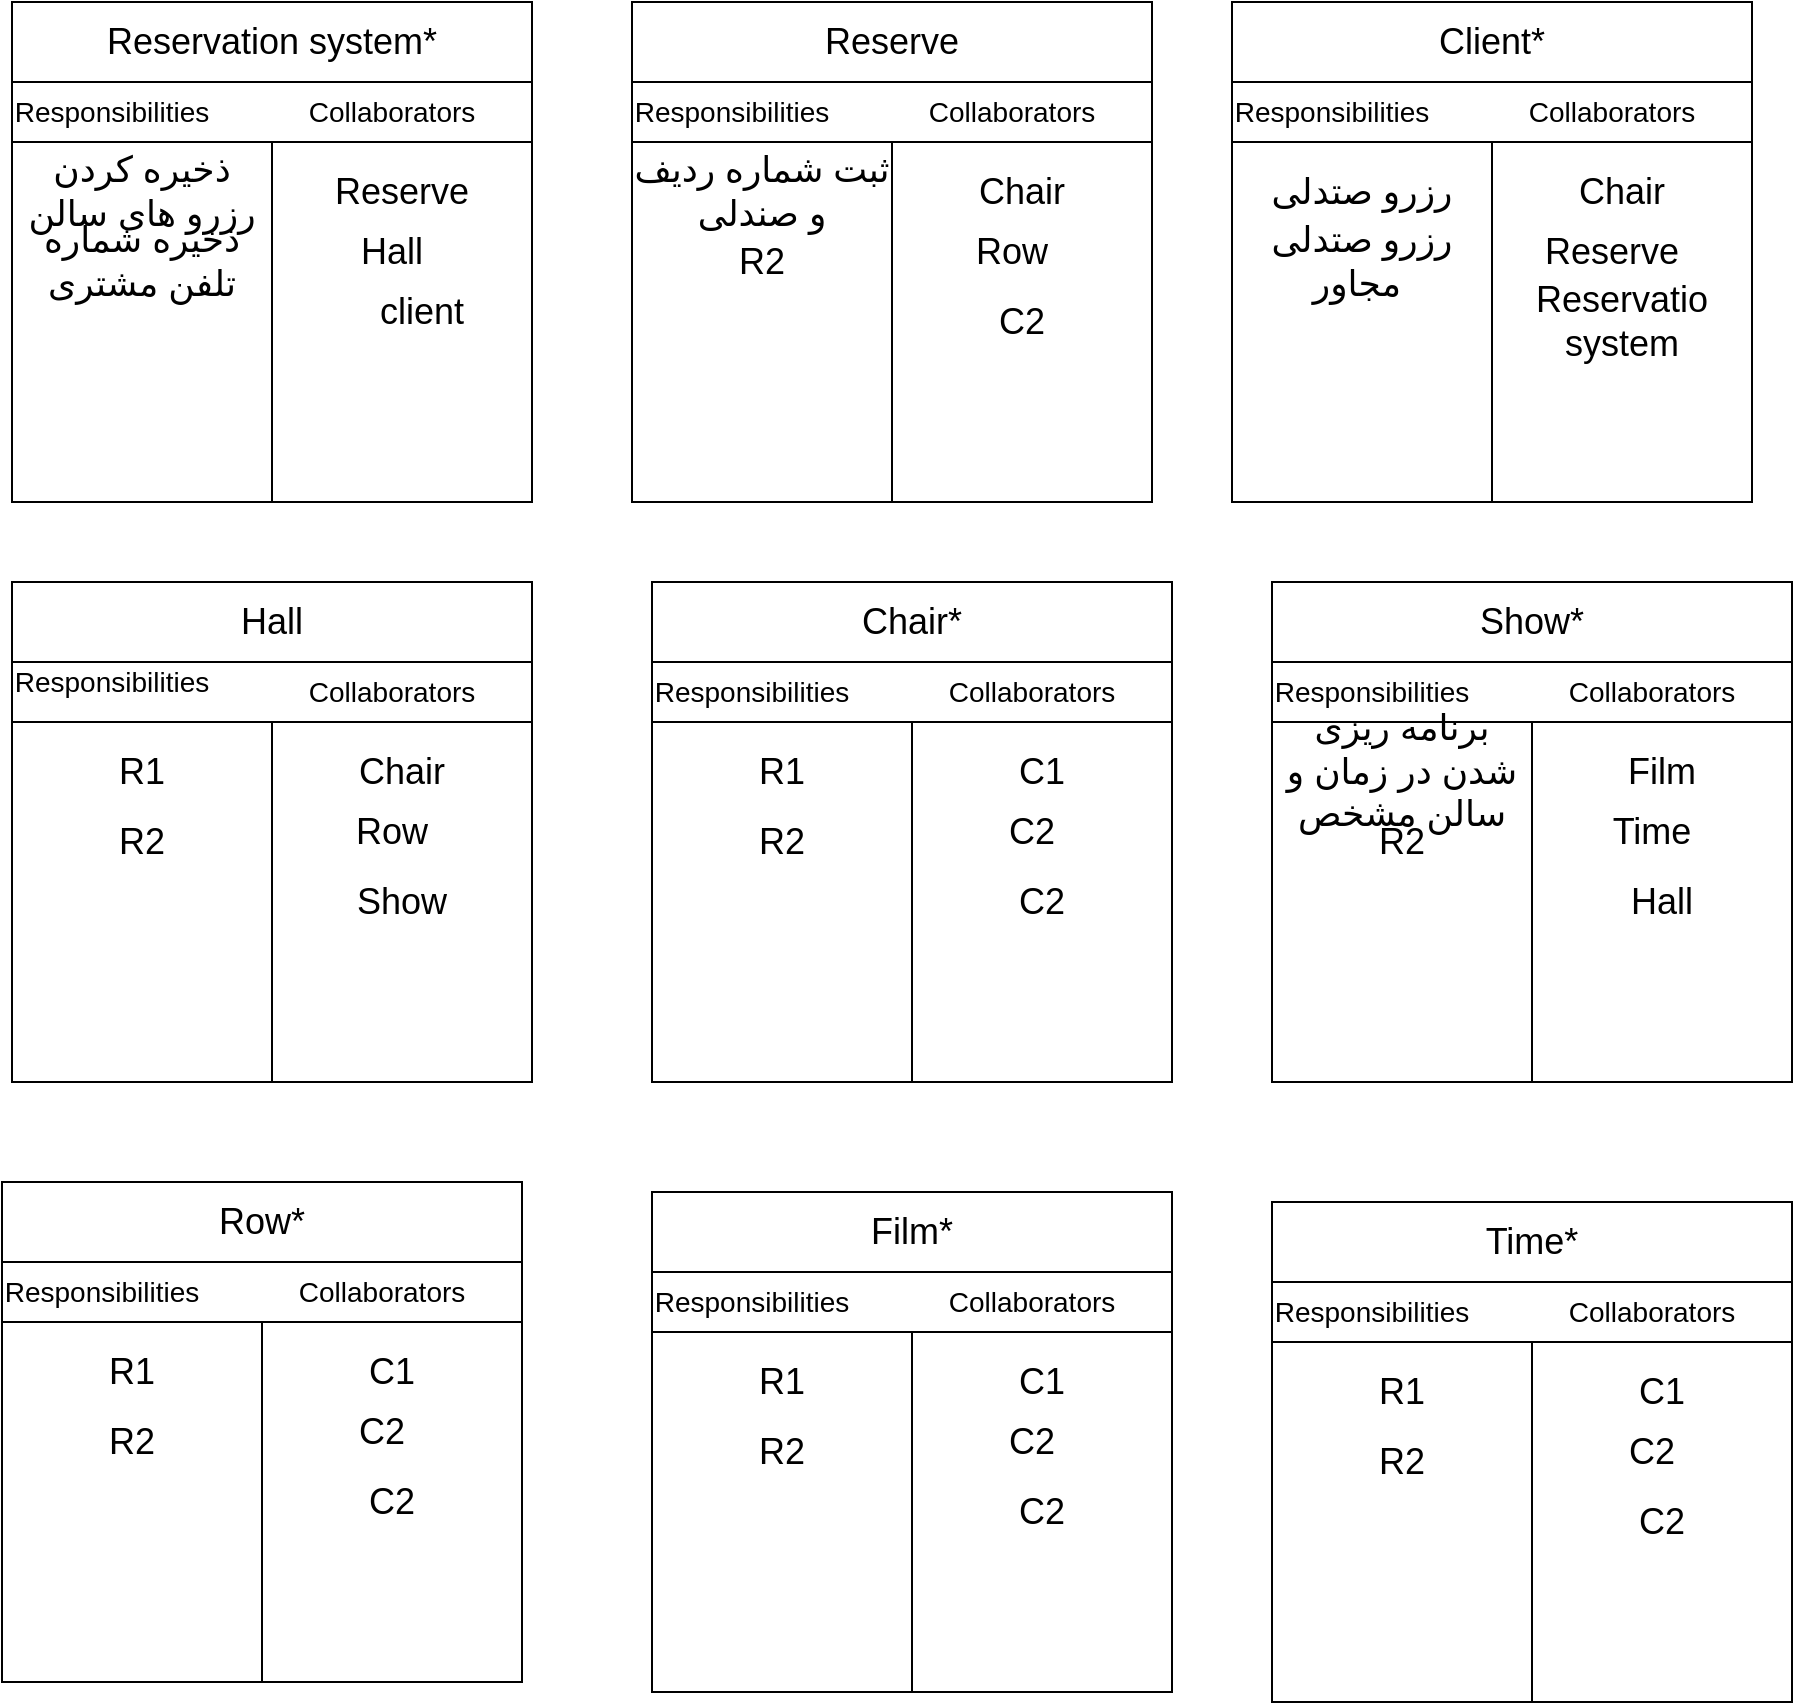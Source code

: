 <mxfile>
    <diagram id="VjPAeXvXJXWQ2Y_U2htf" name="Page-1">
        <mxGraphModel dx="1461" dy="662" grid="1" gridSize="10" guides="1" tooltips="1" connect="1" arrows="1" fold="1" page="1" pageScale="1" pageWidth="850" pageHeight="1100" math="0" shadow="0">
            <root>
                <mxCell id="0"/>
                <mxCell id="1" parent="0"/>
                <mxCell id="433" value="" style="rounded=0;whiteSpace=wrap;html=1;" vertex="1" parent="1">
                    <mxGeometry x="200" y="70" width="260" height="250" as="geometry"/>
                </mxCell>
                <mxCell id="434" value="&lt;font style=&quot;font-size: 18px;&quot;&gt;Reservation system*&lt;/font&gt;" style="rounded=0;whiteSpace=wrap;html=1;" vertex="1" parent="1">
                    <mxGeometry x="200" y="70" width="260" height="40" as="geometry"/>
                </mxCell>
                <mxCell id="435" value="&lt;font style=&quot;font-size: 14px;&quot;&gt;Responsibilities&lt;/font&gt;" style="text;html=1;align=center;verticalAlign=middle;whiteSpace=wrap;rounded=0;" vertex="1" parent="1">
                    <mxGeometry x="200" y="110" width="100" height="30" as="geometry"/>
                </mxCell>
                <mxCell id="436" value="" style="rounded=0;whiteSpace=wrap;html=1;" vertex="1" parent="1">
                    <mxGeometry x="200" y="140" width="130" height="180" as="geometry"/>
                </mxCell>
                <mxCell id="437" value="&lt;font style=&quot;font-size: 14px;&quot;&gt;Collaborators&lt;/font&gt;" style="text;html=1;align=center;verticalAlign=middle;whiteSpace=wrap;rounded=0;" vertex="1" parent="1">
                    <mxGeometry x="360" y="110" width="60" height="30" as="geometry"/>
                </mxCell>
                <mxCell id="438" value="" style="rounded=0;whiteSpace=wrap;html=1;" vertex="1" parent="1">
                    <mxGeometry x="330" y="140" width="130" height="180" as="geometry"/>
                </mxCell>
                <mxCell id="439" value="&lt;span style=&quot;font-size: 18px;&quot;&gt;ذخیره کردن رزرو های سالن&lt;/span&gt;" style="text;html=1;align=center;verticalAlign=middle;whiteSpace=wrap;rounded=0;shadow=0;" vertex="1" parent="1">
                    <mxGeometry x="200" y="150" width="130" height="30" as="geometry"/>
                </mxCell>
                <mxCell id="440" value="&lt;span style=&quot;font-size: 18px;&quot;&gt;Reserve&lt;/span&gt;" style="text;html=1;align=center;verticalAlign=middle;whiteSpace=wrap;rounded=0;" vertex="1" parent="1">
                    <mxGeometry x="330" y="150" width="130" height="30" as="geometry"/>
                </mxCell>
                <mxCell id="441" value="&lt;font style=&quot;font-size: 18px;&quot;&gt;Hall&lt;/font&gt;" style="text;html=1;align=center;verticalAlign=middle;whiteSpace=wrap;rounded=0;" vertex="1" parent="1">
                    <mxGeometry x="325" y="180" width="130" height="30" as="geometry"/>
                </mxCell>
                <mxCell id="442" value="&lt;span style=&quot;font-size: 18px;&quot;&gt;client&lt;/span&gt;" style="text;html=1;align=center;verticalAlign=middle;whiteSpace=wrap;rounded=0;" vertex="1" parent="1">
                    <mxGeometry x="340" y="210" width="130" height="30" as="geometry"/>
                </mxCell>
                <mxCell id="443" value="&lt;span style=&quot;font-size: 18px;&quot;&gt;ذخیره شماره تلفن مشتری&lt;/span&gt;" style="text;html=1;align=center;verticalAlign=middle;whiteSpace=wrap;rounded=0;shadow=0;" vertex="1" parent="1">
                    <mxGeometry x="200" y="185" width="130" height="30" as="geometry"/>
                </mxCell>
                <mxCell id="455" value="" style="rounded=0;whiteSpace=wrap;html=1;" vertex="1" parent="1">
                    <mxGeometry x="510" y="70" width="260" height="250" as="geometry"/>
                </mxCell>
                <mxCell id="456" value="&lt;font style=&quot;font-size: 18px;&quot;&gt;Reserve&lt;/font&gt;" style="rounded=0;whiteSpace=wrap;html=1;" vertex="1" parent="1">
                    <mxGeometry x="510" y="70" width="260" height="40" as="geometry"/>
                </mxCell>
                <mxCell id="457" value="&lt;font style=&quot;font-size: 14px;&quot;&gt;Responsibilities&lt;/font&gt;" style="text;html=1;align=center;verticalAlign=middle;whiteSpace=wrap;rounded=0;" vertex="1" parent="1">
                    <mxGeometry x="510" y="110" width="100" height="30" as="geometry"/>
                </mxCell>
                <mxCell id="458" value="" style="rounded=0;whiteSpace=wrap;html=1;" vertex="1" parent="1">
                    <mxGeometry x="510" y="140" width="130" height="180" as="geometry"/>
                </mxCell>
                <mxCell id="459" value="&lt;font style=&quot;font-size: 14px;&quot;&gt;Collaborators&lt;/font&gt;" style="text;html=1;align=center;verticalAlign=middle;whiteSpace=wrap;rounded=0;" vertex="1" parent="1">
                    <mxGeometry x="670" y="110" width="60" height="30" as="geometry"/>
                </mxCell>
                <mxCell id="460" value="" style="rounded=0;whiteSpace=wrap;html=1;" vertex="1" parent="1">
                    <mxGeometry x="640" y="140" width="130" height="180" as="geometry"/>
                </mxCell>
                <mxCell id="461" value="&lt;span style=&quot;font-size: 18px;&quot;&gt;ثبت شماره ردیف و صندلی&lt;/span&gt;" style="text;html=1;align=center;verticalAlign=middle;whiteSpace=wrap;rounded=0;shadow=0;" vertex="1" parent="1">
                    <mxGeometry x="510" y="150" width="130" height="30" as="geometry"/>
                </mxCell>
                <mxCell id="462" value="&lt;span style=&quot;font-size: 18px;&quot;&gt;Chair&lt;/span&gt;" style="text;html=1;align=center;verticalAlign=middle;whiteSpace=wrap;rounded=0;" vertex="1" parent="1">
                    <mxGeometry x="640" y="150" width="130" height="30" as="geometry"/>
                </mxCell>
                <mxCell id="463" value="&lt;font style=&quot;font-size: 18px;&quot;&gt;Row&lt;/font&gt;" style="text;html=1;align=center;verticalAlign=middle;whiteSpace=wrap;rounded=0;" vertex="1" parent="1">
                    <mxGeometry x="635" y="180" width="130" height="30" as="geometry"/>
                </mxCell>
                <mxCell id="464" value="&lt;font style=&quot;font-size: 18px;&quot;&gt;C2&lt;/font&gt;" style="text;html=1;align=center;verticalAlign=middle;whiteSpace=wrap;rounded=0;" vertex="1" parent="1">
                    <mxGeometry x="640" y="215" width="130" height="30" as="geometry"/>
                </mxCell>
                <mxCell id="465" value="&lt;span style=&quot;font-size: 18px;&quot;&gt;R2&lt;/span&gt;" style="text;html=1;align=center;verticalAlign=middle;whiteSpace=wrap;rounded=0;shadow=0;" vertex="1" parent="1">
                    <mxGeometry x="510" y="185" width="130" height="30" as="geometry"/>
                </mxCell>
                <mxCell id="466" value="" style="rounded=0;whiteSpace=wrap;html=1;" vertex="1" parent="1">
                    <mxGeometry x="200" y="360" width="260" height="250" as="geometry"/>
                </mxCell>
                <mxCell id="467" value="&lt;font style=&quot;font-size: 18px;&quot;&gt;Hall&lt;/font&gt;" style="rounded=0;whiteSpace=wrap;html=1;" vertex="1" parent="1">
                    <mxGeometry x="200" y="360" width="260" height="40" as="geometry"/>
                </mxCell>
                <mxCell id="468" value="&lt;font style=&quot;font-size: 14px;&quot;&gt;Responsibilities&lt;/font&gt;" style="text;html=1;align=center;verticalAlign=middle;whiteSpace=wrap;rounded=0;" vertex="1" parent="1">
                    <mxGeometry x="210" y="390" width="80" height="40" as="geometry"/>
                </mxCell>
                <mxCell id="469" value="" style="rounded=0;whiteSpace=wrap;html=1;" vertex="1" parent="1">
                    <mxGeometry x="200" y="430" width="130" height="180" as="geometry"/>
                </mxCell>
                <mxCell id="470" value="&lt;font style=&quot;font-size: 14px;&quot;&gt;Collaborators&lt;/font&gt;" style="text;html=1;align=center;verticalAlign=middle;whiteSpace=wrap;rounded=0;" vertex="1" parent="1">
                    <mxGeometry x="360" y="400" width="60" height="30" as="geometry"/>
                </mxCell>
                <mxCell id="471" value="" style="rounded=0;whiteSpace=wrap;html=1;" vertex="1" parent="1">
                    <mxGeometry x="330" y="430" width="130" height="180" as="geometry"/>
                </mxCell>
                <mxCell id="472" value="&lt;font style=&quot;font-size: 18px;&quot;&gt;R1&lt;/font&gt;" style="text;html=1;align=center;verticalAlign=middle;whiteSpace=wrap;rounded=0;shadow=0;" vertex="1" parent="1">
                    <mxGeometry x="200" y="440" width="130" height="30" as="geometry"/>
                </mxCell>
                <mxCell id="473" value="&lt;span style=&quot;font-size: 18px;&quot;&gt;Chair&lt;/span&gt;" style="text;html=1;align=center;verticalAlign=middle;whiteSpace=wrap;rounded=0;" vertex="1" parent="1">
                    <mxGeometry x="330" y="440" width="130" height="30" as="geometry"/>
                </mxCell>
                <mxCell id="474" value="&lt;font style=&quot;font-size: 18px;&quot;&gt;Row&lt;/font&gt;" style="text;html=1;align=center;verticalAlign=middle;whiteSpace=wrap;rounded=0;" vertex="1" parent="1">
                    <mxGeometry x="325" y="470" width="130" height="30" as="geometry"/>
                </mxCell>
                <mxCell id="475" value="&lt;span style=&quot;font-size: 18px;&quot;&gt;Show&lt;/span&gt;" style="text;html=1;align=center;verticalAlign=middle;whiteSpace=wrap;rounded=0;" vertex="1" parent="1">
                    <mxGeometry x="330" y="505" width="130" height="30" as="geometry"/>
                </mxCell>
                <mxCell id="476" value="&lt;span style=&quot;font-size: 18px;&quot;&gt;R2&lt;/span&gt;" style="text;html=1;align=center;verticalAlign=middle;whiteSpace=wrap;rounded=0;shadow=0;" vertex="1" parent="1">
                    <mxGeometry x="200" y="475" width="130" height="30" as="geometry"/>
                </mxCell>
                <mxCell id="477" value="" style="rounded=0;whiteSpace=wrap;html=1;" vertex="1" parent="1">
                    <mxGeometry x="520" y="360" width="260" height="250" as="geometry"/>
                </mxCell>
                <mxCell id="478" value="&lt;font style=&quot;font-size: 18px;&quot;&gt;Chair*&lt;/font&gt;" style="rounded=0;whiteSpace=wrap;html=1;" vertex="1" parent="1">
                    <mxGeometry x="520" y="360" width="260" height="40" as="geometry"/>
                </mxCell>
                <mxCell id="479" value="&lt;font style=&quot;font-size: 14px;&quot;&gt;Responsibilities&lt;/font&gt;" style="text;html=1;align=center;verticalAlign=middle;whiteSpace=wrap;rounded=0;" vertex="1" parent="1">
                    <mxGeometry x="520" y="400" width="100" height="30" as="geometry"/>
                </mxCell>
                <mxCell id="480" value="" style="rounded=0;whiteSpace=wrap;html=1;" vertex="1" parent="1">
                    <mxGeometry x="520" y="430" width="130" height="180" as="geometry"/>
                </mxCell>
                <mxCell id="481" value="&lt;font style=&quot;font-size: 14px;&quot;&gt;Collaborators&lt;/font&gt;" style="text;html=1;align=center;verticalAlign=middle;whiteSpace=wrap;rounded=0;" vertex="1" parent="1">
                    <mxGeometry x="680" y="400" width="60" height="30" as="geometry"/>
                </mxCell>
                <mxCell id="482" value="" style="rounded=0;whiteSpace=wrap;html=1;" vertex="1" parent="1">
                    <mxGeometry x="650" y="430" width="130" height="180" as="geometry"/>
                </mxCell>
                <mxCell id="483" value="&lt;font style=&quot;font-size: 18px;&quot;&gt;R1&lt;/font&gt;" style="text;html=1;align=center;verticalAlign=middle;whiteSpace=wrap;rounded=0;shadow=0;" vertex="1" parent="1">
                    <mxGeometry x="520" y="440" width="130" height="30" as="geometry"/>
                </mxCell>
                <mxCell id="484" value="&lt;span style=&quot;font-size: 18px;&quot;&gt;C1&lt;/span&gt;" style="text;html=1;align=center;verticalAlign=middle;whiteSpace=wrap;rounded=0;" vertex="1" parent="1">
                    <mxGeometry x="650" y="440" width="130" height="30" as="geometry"/>
                </mxCell>
                <mxCell id="485" value="&lt;font style=&quot;font-size: 18px;&quot;&gt;C2&lt;/font&gt;" style="text;html=1;align=center;verticalAlign=middle;whiteSpace=wrap;rounded=0;" vertex="1" parent="1">
                    <mxGeometry x="645" y="470" width="130" height="30" as="geometry"/>
                </mxCell>
                <mxCell id="486" value="&lt;font style=&quot;font-size: 18px;&quot;&gt;C2&lt;/font&gt;" style="text;html=1;align=center;verticalAlign=middle;whiteSpace=wrap;rounded=0;" vertex="1" parent="1">
                    <mxGeometry x="650" y="505" width="130" height="30" as="geometry"/>
                </mxCell>
                <mxCell id="487" value="&lt;span style=&quot;font-size: 18px;&quot;&gt;R2&lt;/span&gt;" style="text;html=1;align=center;verticalAlign=middle;whiteSpace=wrap;rounded=0;shadow=0;" vertex="1" parent="1">
                    <mxGeometry x="520" y="475" width="130" height="30" as="geometry"/>
                </mxCell>
                <mxCell id="488" value="" style="rounded=0;whiteSpace=wrap;html=1;" vertex="1" parent="1">
                    <mxGeometry x="195" y="660" width="260" height="250" as="geometry"/>
                </mxCell>
                <mxCell id="489" value="&lt;font style=&quot;font-size: 18px;&quot;&gt;Row*&lt;/font&gt;" style="rounded=0;whiteSpace=wrap;html=1;" vertex="1" parent="1">
                    <mxGeometry x="195" y="660" width="260" height="40" as="geometry"/>
                </mxCell>
                <mxCell id="490" value="&lt;font style=&quot;font-size: 14px;&quot;&gt;Responsibilities&lt;/font&gt;" style="text;html=1;align=center;verticalAlign=middle;whiteSpace=wrap;rounded=0;" vertex="1" parent="1">
                    <mxGeometry x="195" y="700" width="100" height="30" as="geometry"/>
                </mxCell>
                <mxCell id="491" value="" style="rounded=0;whiteSpace=wrap;html=1;" vertex="1" parent="1">
                    <mxGeometry x="195" y="730" width="130" height="180" as="geometry"/>
                </mxCell>
                <mxCell id="492" value="&lt;font style=&quot;font-size: 14px;&quot;&gt;Collaborators&lt;/font&gt;" style="text;html=1;align=center;verticalAlign=middle;whiteSpace=wrap;rounded=0;" vertex="1" parent="1">
                    <mxGeometry x="355" y="700" width="60" height="30" as="geometry"/>
                </mxCell>
                <mxCell id="493" value="" style="rounded=0;whiteSpace=wrap;html=1;" vertex="1" parent="1">
                    <mxGeometry x="325" y="730" width="130" height="180" as="geometry"/>
                </mxCell>
                <mxCell id="494" value="&lt;font style=&quot;font-size: 18px;&quot;&gt;R1&lt;/font&gt;" style="text;html=1;align=center;verticalAlign=middle;whiteSpace=wrap;rounded=0;shadow=0;" vertex="1" parent="1">
                    <mxGeometry x="195" y="740" width="130" height="30" as="geometry"/>
                </mxCell>
                <mxCell id="495" value="&lt;span style=&quot;font-size: 18px;&quot;&gt;C1&lt;/span&gt;" style="text;html=1;align=center;verticalAlign=middle;whiteSpace=wrap;rounded=0;" vertex="1" parent="1">
                    <mxGeometry x="325" y="740" width="130" height="30" as="geometry"/>
                </mxCell>
                <mxCell id="496" value="&lt;font style=&quot;font-size: 18px;&quot;&gt;C2&lt;/font&gt;" style="text;html=1;align=center;verticalAlign=middle;whiteSpace=wrap;rounded=0;" vertex="1" parent="1">
                    <mxGeometry x="320" y="770" width="130" height="30" as="geometry"/>
                </mxCell>
                <mxCell id="497" value="&lt;font style=&quot;font-size: 18px;&quot;&gt;C2&lt;/font&gt;" style="text;html=1;align=center;verticalAlign=middle;whiteSpace=wrap;rounded=0;" vertex="1" parent="1">
                    <mxGeometry x="325" y="805" width="130" height="30" as="geometry"/>
                </mxCell>
                <mxCell id="498" value="&lt;span style=&quot;font-size: 18px;&quot;&gt;R2&lt;/span&gt;" style="text;html=1;align=center;verticalAlign=middle;whiteSpace=wrap;rounded=0;shadow=0;" vertex="1" parent="1">
                    <mxGeometry x="195" y="775" width="130" height="30" as="geometry"/>
                </mxCell>
                <mxCell id="499" value="" style="rounded=0;whiteSpace=wrap;html=1;" vertex="1" parent="1">
                    <mxGeometry x="810" y="70" width="260" height="250" as="geometry"/>
                </mxCell>
                <mxCell id="500" value="&lt;font style=&quot;font-size: 18px;&quot;&gt;Client*&lt;/font&gt;" style="rounded=0;whiteSpace=wrap;html=1;" vertex="1" parent="1">
                    <mxGeometry x="810" y="70" width="260" height="40" as="geometry"/>
                </mxCell>
                <mxCell id="501" value="&lt;font style=&quot;font-size: 14px;&quot;&gt;Responsibilities&lt;/font&gt;" style="text;html=1;align=center;verticalAlign=middle;whiteSpace=wrap;rounded=0;" vertex="1" parent="1">
                    <mxGeometry x="810" y="110" width="100" height="30" as="geometry"/>
                </mxCell>
                <mxCell id="502" value="" style="rounded=0;whiteSpace=wrap;html=1;" vertex="1" parent="1">
                    <mxGeometry x="810" y="140" width="130" height="180" as="geometry"/>
                </mxCell>
                <mxCell id="503" value="&lt;font style=&quot;font-size: 14px;&quot;&gt;Collaborators&lt;/font&gt;" style="text;html=1;align=center;verticalAlign=middle;whiteSpace=wrap;rounded=0;" vertex="1" parent="1">
                    <mxGeometry x="970" y="110" width="60" height="30" as="geometry"/>
                </mxCell>
                <mxCell id="504" value="" style="rounded=0;whiteSpace=wrap;html=1;" vertex="1" parent="1">
                    <mxGeometry x="940" y="140" width="130" height="180" as="geometry"/>
                </mxCell>
                <mxCell id="505" value="&lt;font style=&quot;font-size: 18px;&quot;&gt;رزرو صتدلی&lt;/font&gt;" style="text;html=1;align=center;verticalAlign=middle;whiteSpace=wrap;rounded=0;shadow=0;" vertex="1" parent="1">
                    <mxGeometry x="810" y="150" width="130" height="30" as="geometry"/>
                </mxCell>
                <mxCell id="506" value="&lt;span style=&quot;font-size: 18px;&quot;&gt;Chair&lt;/span&gt;" style="text;html=1;align=center;verticalAlign=middle;whiteSpace=wrap;rounded=0;" vertex="1" parent="1">
                    <mxGeometry x="940" y="150" width="130" height="30" as="geometry"/>
                </mxCell>
                <mxCell id="507" value="&lt;font style=&quot;font-size: 18px;&quot;&gt;Reserve&lt;/font&gt;" style="text;html=1;align=center;verticalAlign=middle;whiteSpace=wrap;rounded=0;" vertex="1" parent="1">
                    <mxGeometry x="935" y="180" width="130" height="30" as="geometry"/>
                </mxCell>
                <mxCell id="508" value="&lt;font style=&quot;font-size: 18px;&quot;&gt;Reservatio system&lt;/font&gt;" style="text;html=1;align=center;verticalAlign=middle;whiteSpace=wrap;rounded=0;" vertex="1" parent="1">
                    <mxGeometry x="940" y="215" width="130" height="30" as="geometry"/>
                </mxCell>
                <mxCell id="509" value="&lt;span style=&quot;font-size: 18px;&quot;&gt;رزرو صتدلی مجاور&amp;nbsp;&lt;/span&gt;" style="text;html=1;align=center;verticalAlign=middle;whiteSpace=wrap;rounded=0;shadow=0;" vertex="1" parent="1">
                    <mxGeometry x="810" y="185" width="130" height="30" as="geometry"/>
                </mxCell>
                <mxCell id="510" value="" style="rounded=0;whiteSpace=wrap;html=1;" vertex="1" parent="1">
                    <mxGeometry x="830" y="360" width="260" height="250" as="geometry"/>
                </mxCell>
                <mxCell id="511" value="&lt;span style=&quot;font-size: 18px;&quot;&gt;Show*&lt;/span&gt;" style="rounded=0;whiteSpace=wrap;html=1;" vertex="1" parent="1">
                    <mxGeometry x="830" y="360" width="260" height="40" as="geometry"/>
                </mxCell>
                <mxCell id="512" value="&lt;font style=&quot;font-size: 14px;&quot;&gt;Responsibilities&lt;/font&gt;" style="text;html=1;align=center;verticalAlign=middle;whiteSpace=wrap;rounded=0;" vertex="1" parent="1">
                    <mxGeometry x="830" y="400" width="100" height="30" as="geometry"/>
                </mxCell>
                <mxCell id="513" value="" style="rounded=0;whiteSpace=wrap;html=1;" vertex="1" parent="1">
                    <mxGeometry x="830" y="430" width="130" height="180" as="geometry"/>
                </mxCell>
                <mxCell id="514" value="&lt;font style=&quot;font-size: 14px;&quot;&gt;Collaborators&lt;/font&gt;" style="text;html=1;align=center;verticalAlign=middle;whiteSpace=wrap;rounded=0;" vertex="1" parent="1">
                    <mxGeometry x="990" y="400" width="60" height="30" as="geometry"/>
                </mxCell>
                <mxCell id="515" value="" style="rounded=0;whiteSpace=wrap;html=1;" vertex="1" parent="1">
                    <mxGeometry x="960" y="430" width="130" height="180" as="geometry"/>
                </mxCell>
                <mxCell id="516" value="&lt;font style=&quot;font-size: 18px;&quot;&gt;برنامه ریزی شدن در زمان و سالن مشخص&lt;/font&gt;" style="text;html=1;align=center;verticalAlign=middle;whiteSpace=wrap;rounded=0;shadow=0;" vertex="1" parent="1">
                    <mxGeometry x="830" y="440" width="130" height="30" as="geometry"/>
                </mxCell>
                <mxCell id="517" value="&lt;span style=&quot;font-size: 18px;&quot;&gt;Film&lt;/span&gt;" style="text;html=1;align=center;verticalAlign=middle;whiteSpace=wrap;rounded=0;" vertex="1" parent="1">
                    <mxGeometry x="960" y="440" width="130" height="30" as="geometry"/>
                </mxCell>
                <mxCell id="518" value="&lt;font style=&quot;font-size: 18px;&quot;&gt;Time&lt;/font&gt;" style="text;html=1;align=center;verticalAlign=middle;whiteSpace=wrap;rounded=0;" vertex="1" parent="1">
                    <mxGeometry x="955" y="470" width="130" height="30" as="geometry"/>
                </mxCell>
                <mxCell id="519" value="&lt;font style=&quot;font-size: 18px;&quot;&gt;Hall&lt;/font&gt;" style="text;html=1;align=center;verticalAlign=middle;whiteSpace=wrap;rounded=0;" vertex="1" parent="1">
                    <mxGeometry x="960" y="505" width="130" height="30" as="geometry"/>
                </mxCell>
                <mxCell id="520" value="&lt;span style=&quot;font-size: 18px;&quot;&gt;R2&lt;/span&gt;" style="text;html=1;align=center;verticalAlign=middle;whiteSpace=wrap;rounded=0;shadow=0;" vertex="1" parent="1">
                    <mxGeometry x="830" y="475" width="130" height="30" as="geometry"/>
                </mxCell>
                <mxCell id="521" value="" style="rounded=0;whiteSpace=wrap;html=1;" vertex="1" parent="1">
                    <mxGeometry x="520" y="665" width="260" height="250" as="geometry"/>
                </mxCell>
                <mxCell id="522" value="&lt;font style=&quot;font-size: 18px;&quot;&gt;Film*&lt;/font&gt;" style="rounded=0;whiteSpace=wrap;html=1;" vertex="1" parent="1">
                    <mxGeometry x="520" y="665" width="260" height="40" as="geometry"/>
                </mxCell>
                <mxCell id="523" value="&lt;font style=&quot;font-size: 14px;&quot;&gt;Responsibilities&lt;/font&gt;" style="text;html=1;align=center;verticalAlign=middle;whiteSpace=wrap;rounded=0;" vertex="1" parent="1">
                    <mxGeometry x="520" y="705" width="100" height="30" as="geometry"/>
                </mxCell>
                <mxCell id="524" value="" style="rounded=0;whiteSpace=wrap;html=1;" vertex="1" parent="1">
                    <mxGeometry x="520" y="735" width="130" height="180" as="geometry"/>
                </mxCell>
                <mxCell id="525" value="&lt;font style=&quot;font-size: 14px;&quot;&gt;Collaborators&lt;/font&gt;" style="text;html=1;align=center;verticalAlign=middle;whiteSpace=wrap;rounded=0;" vertex="1" parent="1">
                    <mxGeometry x="680" y="705" width="60" height="30" as="geometry"/>
                </mxCell>
                <mxCell id="526" value="" style="rounded=0;whiteSpace=wrap;html=1;" vertex="1" parent="1">
                    <mxGeometry x="650" y="735" width="130" height="180" as="geometry"/>
                </mxCell>
                <mxCell id="527" value="&lt;font style=&quot;font-size: 18px;&quot;&gt;R1&lt;/font&gt;" style="text;html=1;align=center;verticalAlign=middle;whiteSpace=wrap;rounded=0;shadow=0;" vertex="1" parent="1">
                    <mxGeometry x="520" y="745" width="130" height="30" as="geometry"/>
                </mxCell>
                <mxCell id="528" value="&lt;span style=&quot;font-size: 18px;&quot;&gt;C1&lt;/span&gt;" style="text;html=1;align=center;verticalAlign=middle;whiteSpace=wrap;rounded=0;" vertex="1" parent="1">
                    <mxGeometry x="650" y="745" width="130" height="30" as="geometry"/>
                </mxCell>
                <mxCell id="529" value="&lt;font style=&quot;font-size: 18px;&quot;&gt;C2&lt;/font&gt;" style="text;html=1;align=center;verticalAlign=middle;whiteSpace=wrap;rounded=0;" vertex="1" parent="1">
                    <mxGeometry x="645" y="775" width="130" height="30" as="geometry"/>
                </mxCell>
                <mxCell id="530" value="&lt;font style=&quot;font-size: 18px;&quot;&gt;C2&lt;/font&gt;" style="text;html=1;align=center;verticalAlign=middle;whiteSpace=wrap;rounded=0;" vertex="1" parent="1">
                    <mxGeometry x="650" y="810" width="130" height="30" as="geometry"/>
                </mxCell>
                <mxCell id="531" value="&lt;span style=&quot;font-size: 18px;&quot;&gt;R2&lt;/span&gt;" style="text;html=1;align=center;verticalAlign=middle;whiteSpace=wrap;rounded=0;shadow=0;" vertex="1" parent="1">
                    <mxGeometry x="520" y="780" width="130" height="30" as="geometry"/>
                </mxCell>
                <mxCell id="532" value="" style="rounded=0;whiteSpace=wrap;html=1;" vertex="1" parent="1">
                    <mxGeometry x="830" y="670" width="260" height="250" as="geometry"/>
                </mxCell>
                <mxCell id="533" value="&lt;font style=&quot;font-size: 18px;&quot;&gt;Time*&lt;/font&gt;" style="rounded=0;whiteSpace=wrap;html=1;" vertex="1" parent="1">
                    <mxGeometry x="830" y="670" width="260" height="40" as="geometry"/>
                </mxCell>
                <mxCell id="534" value="&lt;font style=&quot;font-size: 14px;&quot;&gt;Responsibilities&lt;/font&gt;" style="text;html=1;align=center;verticalAlign=middle;whiteSpace=wrap;rounded=0;" vertex="1" parent="1">
                    <mxGeometry x="830" y="710" width="100" height="30" as="geometry"/>
                </mxCell>
                <mxCell id="535" value="" style="rounded=0;whiteSpace=wrap;html=1;" vertex="1" parent="1">
                    <mxGeometry x="830" y="740" width="130" height="180" as="geometry"/>
                </mxCell>
                <mxCell id="536" value="&lt;font style=&quot;font-size: 14px;&quot;&gt;Collaborators&lt;/font&gt;" style="text;html=1;align=center;verticalAlign=middle;whiteSpace=wrap;rounded=0;" vertex="1" parent="1">
                    <mxGeometry x="990" y="710" width="60" height="30" as="geometry"/>
                </mxCell>
                <mxCell id="537" value="" style="rounded=0;whiteSpace=wrap;html=1;" vertex="1" parent="1">
                    <mxGeometry x="960" y="740" width="130" height="180" as="geometry"/>
                </mxCell>
                <mxCell id="538" value="&lt;font style=&quot;font-size: 18px;&quot;&gt;R1&lt;/font&gt;" style="text;html=1;align=center;verticalAlign=middle;whiteSpace=wrap;rounded=0;shadow=0;" vertex="1" parent="1">
                    <mxGeometry x="830" y="750" width="130" height="30" as="geometry"/>
                </mxCell>
                <mxCell id="539" value="&lt;span style=&quot;font-size: 18px;&quot;&gt;C1&lt;/span&gt;" style="text;html=1;align=center;verticalAlign=middle;whiteSpace=wrap;rounded=0;" vertex="1" parent="1">
                    <mxGeometry x="960" y="750" width="130" height="30" as="geometry"/>
                </mxCell>
                <mxCell id="540" value="&lt;font style=&quot;font-size: 18px;&quot;&gt;C2&lt;/font&gt;" style="text;html=1;align=center;verticalAlign=middle;whiteSpace=wrap;rounded=0;" vertex="1" parent="1">
                    <mxGeometry x="955" y="780" width="130" height="30" as="geometry"/>
                </mxCell>
                <mxCell id="541" value="&lt;font style=&quot;font-size: 18px;&quot;&gt;C2&lt;/font&gt;" style="text;html=1;align=center;verticalAlign=middle;whiteSpace=wrap;rounded=0;" vertex="1" parent="1">
                    <mxGeometry x="960" y="815" width="130" height="30" as="geometry"/>
                </mxCell>
                <mxCell id="542" value="&lt;span style=&quot;font-size: 18px;&quot;&gt;R2&lt;/span&gt;" style="text;html=1;align=center;verticalAlign=middle;whiteSpace=wrap;rounded=0;shadow=0;" vertex="1" parent="1">
                    <mxGeometry x="830" y="785" width="130" height="30" as="geometry"/>
                </mxCell>
            </root>
        </mxGraphModel>
    </diagram>
</mxfile>